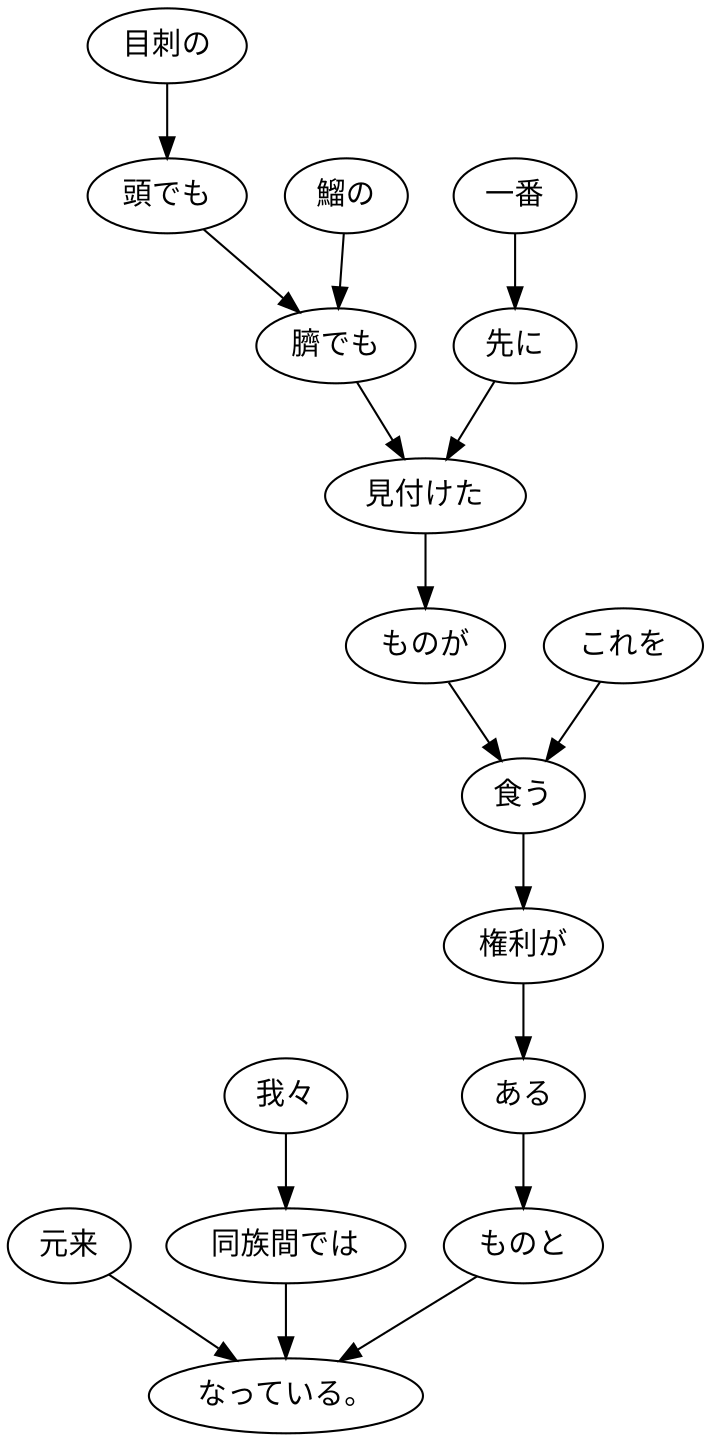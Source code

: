 digraph graph111 {
	node0 [label="元来"];
	node1 [label="我々"];
	node2 [label="同族間では"];
	node3 [label="目刺の"];
	node4 [label="頭でも"];
	node5 [label="鰡の"];
	node6 [label="臍でも"];
	node7 [label="一番"];
	node8 [label="先に"];
	node9 [label="見付けた"];
	node10 [label="ものが"];
	node11 [label="これを"];
	node12 [label="食う"];
	node13 [label="権利が"];
	node14 [label="ある"];
	node15 [label="ものと"];
	node16 [label="なっている。"];
	node0 -> node16;
	node1 -> node2;
	node2 -> node16;
	node3 -> node4;
	node4 -> node6;
	node5 -> node6;
	node6 -> node9;
	node7 -> node8;
	node8 -> node9;
	node9 -> node10;
	node10 -> node12;
	node11 -> node12;
	node12 -> node13;
	node13 -> node14;
	node14 -> node15;
	node15 -> node16;
}
